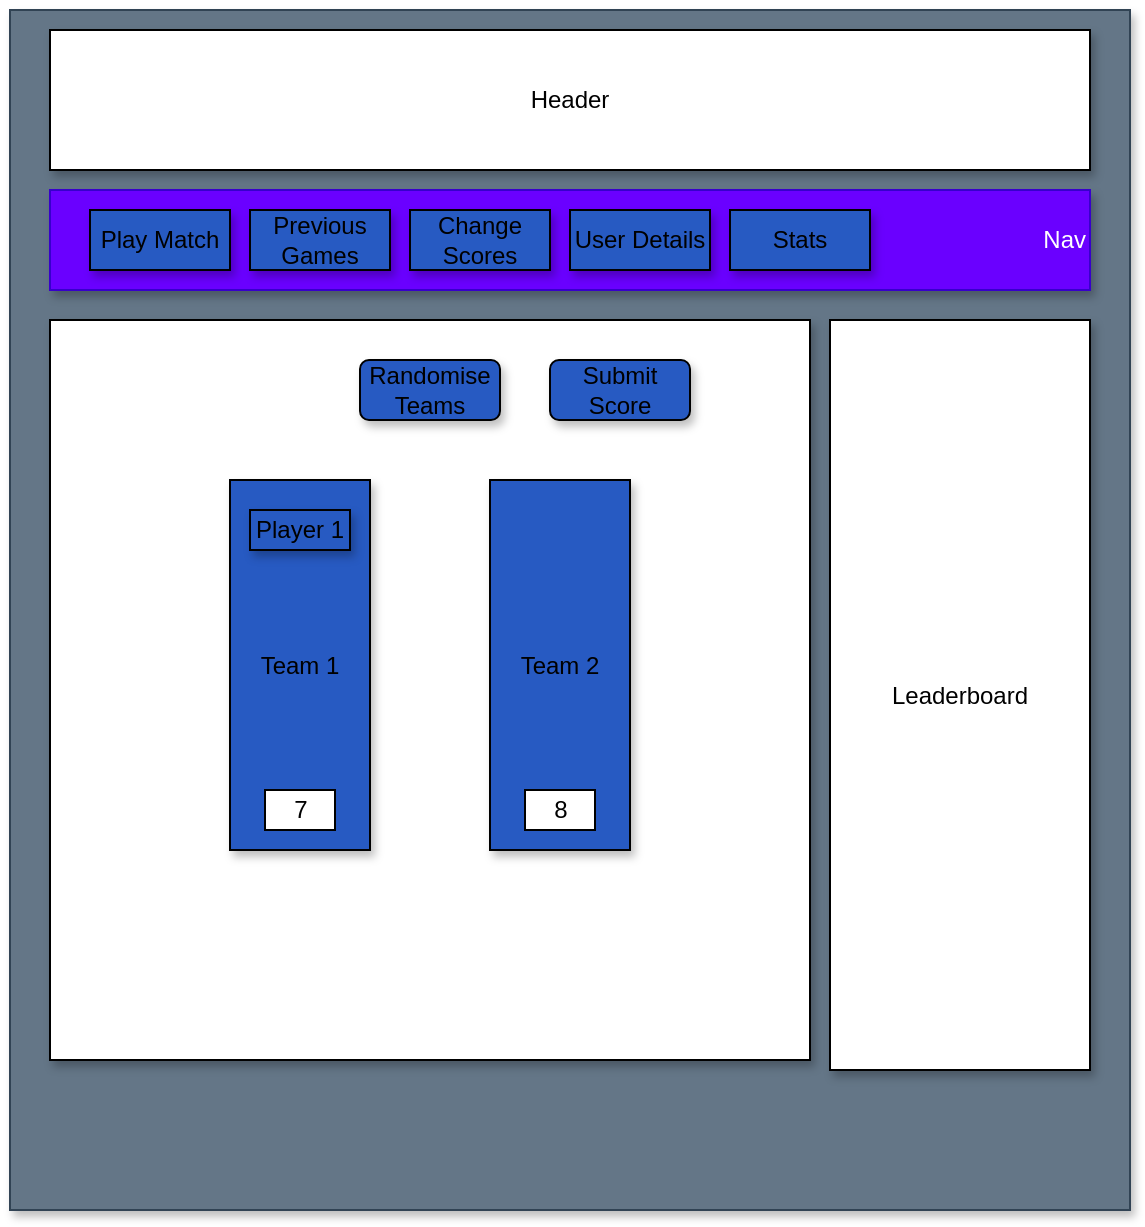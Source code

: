 <mxfile version="14.2.4" type="embed" pages="2">
    <diagram id="EX7O7wGmSMzRYAoEkmwf" name="Play Match">
        <mxGraphModel dx="554" dy="352" grid="1" gridSize="10" guides="1" tooltips="1" connect="1" arrows="1" fold="1" page="1" pageScale="1" pageWidth="827" pageHeight="1169" math="0" shadow="0">
            <root>
                <mxCell id="0"/>
                <mxCell id="1" parent="0"/>
                <mxCell id="3" value="" style="rounded=0;whiteSpace=wrap;html=1;fillColor=#647687;strokeColor=#314354;fontColor=#ffffff;shadow=1;" parent="1" vertex="1">
                    <mxGeometry x="40" y="40" width="560" height="600" as="geometry"/>
                </mxCell>
                <mxCell id="4" value="Header" style="rounded=0;whiteSpace=wrap;html=1;shadow=1;" parent="1" vertex="1">
                    <mxGeometry x="60" y="50" width="520" height="70" as="geometry"/>
                </mxCell>
                <mxCell id="5" value="Leaderboard" style="rounded=0;whiteSpace=wrap;html=1;shadow=1;align=center;" parent="1" vertex="1">
                    <mxGeometry x="450" y="195" width="130" height="375" as="geometry"/>
                </mxCell>
                <mxCell id="6" value="" style="rounded=0;whiteSpace=wrap;html=1;shadow=1;" parent="1" vertex="1">
                    <mxGeometry x="60" y="195" width="380" height="370" as="geometry"/>
                </mxCell>
                <mxCell id="8" value="Randomise Teams" style="rounded=1;whiteSpace=wrap;html=1;shadow=1;fillColor=#275AC2;" parent="1" vertex="1">
                    <mxGeometry x="215" y="215" width="70" height="30" as="geometry"/>
                </mxCell>
                <mxCell id="9" value="Team 1" style="rounded=0;whiteSpace=wrap;html=1;shadow=1;fillColor=#275AC2;" parent="1" vertex="1">
                    <mxGeometry x="150" y="275" width="70" height="185" as="geometry"/>
                </mxCell>
                <mxCell id="10" value="Team 2" style="rounded=0;whiteSpace=wrap;html=1;shadow=1;fillColor=#275AC2;" parent="1" vertex="1">
                    <mxGeometry x="280" y="275" width="70" height="185" as="geometry"/>
                </mxCell>
                <mxCell id="11" value="Nav" style="rounded=0;whiteSpace=wrap;html=1;shadow=1;fillColor=#6a00ff;align=right;strokeColor=#3700CC;fontColor=#ffffff;" parent="1" vertex="1">
                    <mxGeometry x="60" y="130" width="520" height="50" as="geometry"/>
                </mxCell>
                <mxCell id="12" value="Play Match" style="rounded=0;whiteSpace=wrap;html=1;shadow=1;fillColor=#275AC2;fontStyle=0" parent="1" vertex="1">
                    <mxGeometry x="80" y="140" width="70" height="30" as="geometry"/>
                </mxCell>
                <mxCell id="13" value="Previous Games" style="rounded=0;whiteSpace=wrap;html=1;shadow=1;fillColor=#275AC2;" parent="1" vertex="1">
                    <mxGeometry x="160" y="140" width="70" height="30" as="geometry"/>
                </mxCell>
                <mxCell id="14" value="Change Scores" style="rounded=0;whiteSpace=wrap;html=1;shadow=1;fillColor=#275AC2;" parent="1" vertex="1">
                    <mxGeometry x="240" y="140" width="70" height="30" as="geometry"/>
                </mxCell>
                <mxCell id="15" value="Player 1" style="rounded=0;whiteSpace=wrap;html=1;shadow=1;fillColor=#275AC2;" parent="1" vertex="1">
                    <mxGeometry x="160" y="290" width="50" height="20" as="geometry"/>
                </mxCell>
                <mxCell id="17" value="User Details" style="rounded=0;whiteSpace=wrap;html=1;shadow=1;fillColor=#275AC2;" parent="1" vertex="1">
                    <mxGeometry x="320" y="140" width="70" height="30" as="geometry"/>
                </mxCell>
                <mxCell id="20" value="Stats" style="rounded=0;whiteSpace=wrap;html=1;shadow=1;fillColor=#275AC2;" parent="1" vertex="1">
                    <mxGeometry x="400" y="140" width="70" height="30" as="geometry"/>
                </mxCell>
                <mxCell id="sb8f5rc8UFwBZprbgnkl-20" value="Submit Score" style="rounded=1;whiteSpace=wrap;html=1;shadow=1;fillColor=#275AC2;" parent="1" vertex="1">
                    <mxGeometry x="310" y="215" width="70" height="30" as="geometry"/>
                </mxCell>
                <mxCell id="sb8f5rc8UFwBZprbgnkl-21" value="7" style="rounded=0;whiteSpace=wrap;html=1;" parent="1" vertex="1">
                    <mxGeometry x="167.5" y="430" width="35" height="20" as="geometry"/>
                </mxCell>
                <mxCell id="sb8f5rc8UFwBZprbgnkl-22" value="8" style="rounded=0;whiteSpace=wrap;html=1;" parent="1" vertex="1">
                    <mxGeometry x="297.5" y="430" width="35" height="20" as="geometry"/>
                </mxCell>
            </root>
        </mxGraphModel>
    </diagram>
    <diagram id="klrtzxvpO0zY2hqCrRAs" name="Components">
        <mxGraphModel dx="1381" dy="352" grid="1" gridSize="10" guides="1" tooltips="1" connect="1" arrows="1" fold="1" page="1" pageScale="1" pageWidth="827" pageHeight="1169" math="0" shadow="0">
            <root>
                <mxCell id="4xzBtFbS2B7xA4DB1rYb-0"/>
                <mxCell id="4xzBtFbS2B7xA4DB1rYb-1" parent="4xzBtFbS2B7xA4DB1rYb-0"/>
                <mxCell id="s4Df126IDW3Jvy4lMxft-0" value="" style="rounded=0;whiteSpace=wrap;html=1;fillColor=#647687;strokeColor=#314354;fontColor=#ffffff;shadow=1;" parent="4xzBtFbS2B7xA4DB1rYb-1" vertex="1">
                    <mxGeometry x="-380" y="40" width="560" height="600" as="geometry"/>
                </mxCell>
                <mxCell id="s4Df126IDW3Jvy4lMxft-1" value="Header" style="rounded=0;whiteSpace=wrap;html=1;shadow=1;" parent="4xzBtFbS2B7xA4DB1rYb-1" vertex="1">
                    <mxGeometry x="-360" y="50" width="520" height="70" as="geometry"/>
                </mxCell>
                <mxCell id="s4Df126IDW3Jvy4lMxft-2" value="Leaderboard" style="rounded=0;whiteSpace=wrap;html=1;shadow=1;align=center;" parent="4xzBtFbS2B7xA4DB1rYb-1" vertex="1">
                    <mxGeometry x="30" y="195" width="130" height="375" as="geometry"/>
                </mxCell>
                <mxCell id="s4Df126IDW3Jvy4lMxft-3" value="" style="rounded=0;whiteSpace=wrap;html=1;shadow=1;" parent="4xzBtFbS2B7xA4DB1rYb-1" vertex="1">
                    <mxGeometry x="-360" y="195" width="380" height="370" as="geometry"/>
                </mxCell>
                <mxCell id="s4Df126IDW3Jvy4lMxft-4" value="Randomise Teams" style="rounded=1;whiteSpace=wrap;html=1;shadow=1;fillColor=#275AC2;" parent="4xzBtFbS2B7xA4DB1rYb-1" vertex="1">
                    <mxGeometry x="-205" y="215" width="70" height="30" as="geometry"/>
                </mxCell>
                <mxCell id="s4Df126IDW3Jvy4lMxft-5" value="Team 1" style="rounded=0;whiteSpace=wrap;html=1;shadow=1;fillColor=#275AC2;" parent="4xzBtFbS2B7xA4DB1rYb-1" vertex="1">
                    <mxGeometry x="-270" y="275" width="70" height="150" as="geometry"/>
                </mxCell>
                <mxCell id="s4Df126IDW3Jvy4lMxft-6" value="Team 2" style="rounded=0;whiteSpace=wrap;html=1;shadow=1;fillColor=#275AC2;" parent="4xzBtFbS2B7xA4DB1rYb-1" vertex="1">
                    <mxGeometry x="-140" y="275" width="70" height="150" as="geometry"/>
                </mxCell>
                <mxCell id="s4Df126IDW3Jvy4lMxft-7" value="Nav" style="rounded=0;whiteSpace=wrap;html=1;shadow=1;fillColor=#6a00ff;align=right;strokeColor=#3700CC;fontColor=#ffffff;" parent="4xzBtFbS2B7xA4DB1rYb-1" vertex="1">
                    <mxGeometry x="-360" y="130" width="520" height="50" as="geometry"/>
                </mxCell>
                <mxCell id="s4Df126IDW3Jvy4lMxft-8" value="Team Randomiser" style="rounded=0;whiteSpace=wrap;html=1;shadow=1;fillColor=#275AC2;fontStyle=0" parent="4xzBtFbS2B7xA4DB1rYb-1" vertex="1">
                    <mxGeometry x="-340" y="140" width="70" height="30" as="geometry"/>
                </mxCell>
                <mxCell id="s4Df126IDW3Jvy4lMxft-9" value="Previous Games" style="rounded=0;whiteSpace=wrap;html=1;shadow=1;fillColor=#275AC2;" parent="4xzBtFbS2B7xA4DB1rYb-1" vertex="1">
                    <mxGeometry x="-260" y="140" width="70" height="30" as="geometry"/>
                </mxCell>
                <mxCell id="s4Df126IDW3Jvy4lMxft-10" value="Start New Season" style="rounded=0;whiteSpace=wrap;html=1;shadow=1;fillColor=#275AC2;" parent="4xzBtFbS2B7xA4DB1rYb-1" vertex="1">
                    <mxGeometry x="-180" y="140" width="70" height="30" as="geometry"/>
                </mxCell>
                <mxCell id="s4Df126IDW3Jvy4lMxft-11" value="Player 1" style="rounded=0;whiteSpace=wrap;html=1;shadow=1;fillColor=#275AC2;" parent="4xzBtFbS2B7xA4DB1rYb-1" vertex="1">
                    <mxGeometry x="-260" y="290" width="50" height="20" as="geometry"/>
                </mxCell>
                <mxCell id="s4Df126IDW3Jvy4lMxft-12" value="User Details" style="rounded=0;whiteSpace=wrap;html=1;shadow=1;fillColor=#275AC2;" parent="4xzBtFbS2B7xA4DB1rYb-1" vertex="1">
                    <mxGeometry x="-100" y="140" width="70" height="30" as="geometry"/>
                </mxCell>
                <mxCell id="s4Df126IDW3Jvy4lMxft-13" value="Stats" style="rounded=0;whiteSpace=wrap;html=1;shadow=1;fillColor=#275AC2;" parent="4xzBtFbS2B7xA4DB1rYb-1" vertex="1">
                    <mxGeometry x="-20" y="140" width="70" height="30" as="geometry"/>
                </mxCell>
                <mxCell id="s4Df126IDW3Jvy4lMxft-14" value="App" style="html=1;" parent="4xzBtFbS2B7xA4DB1rYb-1" vertex="1">
                    <mxGeometry x="480" y="50" width="110" height="50" as="geometry"/>
                </mxCell>
                <mxCell id="s4Df126IDW3Jvy4lMxft-15" value="Header" style="html=1;" parent="4xzBtFbS2B7xA4DB1rYb-1" vertex="1">
                    <mxGeometry x="310" y="120" width="110" height="50" as="geometry"/>
                </mxCell>
                <mxCell id="s4Df126IDW3Jvy4lMxft-18" value="" style="edgeStyle=orthogonalEdgeStyle;rounded=0;orthogonalLoop=1;jettySize=auto;html=1;" parent="4xzBtFbS2B7xA4DB1rYb-1" source="s4Df126IDW3Jvy4lMxft-16" target="s4Df126IDW3Jvy4lMxft-17" edge="1">
                    <mxGeometry relative="1" as="geometry"/>
                </mxCell>
                <mxCell id="s4Df126IDW3Jvy4lMxft-16" value="Nav bar" style="html=1;" parent="4xzBtFbS2B7xA4DB1rYb-1" vertex="1">
                    <mxGeometry x="460" y="120" width="110" height="50" as="geometry"/>
                </mxCell>
                <mxCell id="s4Df126IDW3Jvy4lMxft-17" value="Nav buttons" style="html=1;" parent="4xzBtFbS2B7xA4DB1rYb-1" vertex="1">
                    <mxGeometry x="460" y="250" width="110" height="50" as="geometry"/>
                </mxCell>
                <mxCell id="s4Df126IDW3Jvy4lMxft-28" style="edgeStyle=orthogonalEdgeStyle;rounded=0;orthogonalLoop=1;jettySize=auto;html=1;exitX=0.5;exitY=1;exitDx=0;exitDy=0;entryX=0.5;entryY=0;entryDx=0;entryDy=0;" parent="4xzBtFbS2B7xA4DB1rYb-1" source="s4Df126IDW3Jvy4lMxft-19" target="s4Df126IDW3Jvy4lMxft-27" edge="1">
                    <mxGeometry relative="1" as="geometry"/>
                </mxCell>
                <mxCell id="s4Df126IDW3Jvy4lMxft-19" value="Leaderboard&lt;br&gt;(PlayerList)" style="html=1;" parent="4xzBtFbS2B7xA4DB1rYb-1" vertex="1">
                    <mxGeometry x="640" y="120" width="110" height="50" as="geometry"/>
                </mxCell>
                <mxCell id="s4Df126IDW3Jvy4lMxft-20" value="Main Content Container" style="html=1;" parent="4xzBtFbS2B7xA4DB1rYb-1" vertex="1">
                    <mxGeometry x="900" y="120" width="160" height="50" as="geometry"/>
                </mxCell>
                <mxCell id="s4Df126IDW3Jvy4lMxft-32" value="" style="edgeStyle=orthogonalEdgeStyle;rounded=0;orthogonalLoop=1;jettySize=auto;html=1;" parent="4xzBtFbS2B7xA4DB1rYb-1" source="s4Df126IDW3Jvy4lMxft-22" target="s4Df126IDW3Jvy4lMxft-31" edge="1">
                    <mxGeometry relative="1" as="geometry"/>
                </mxCell>
                <mxCell id="s4Df126IDW3Jvy4lMxft-22" value="Play Match" style="rounded=0;whiteSpace=wrap;html=1;shadow=1;fillColor=#275AC2;fontStyle=0" parent="4xzBtFbS2B7xA4DB1rYb-1" vertex="1">
                    <mxGeometry x="851" y="210" width="70" height="30" as="geometry"/>
                </mxCell>
                <mxCell id="s4Df126IDW3Jvy4lMxft-30" value="" style="edgeStyle=orthogonalEdgeStyle;rounded=0;orthogonalLoop=1;jettySize=auto;html=1;" parent="4xzBtFbS2B7xA4DB1rYb-1" source="s4Df126IDW3Jvy4lMxft-23" target="s4Df126IDW3Jvy4lMxft-29" edge="1">
                    <mxGeometry relative="1" as="geometry"/>
                </mxCell>
                <mxCell id="s4Df126IDW3Jvy4lMxft-23" value="Previous Games&lt;br&gt;(MatchesList)" style="rounded=0;whiteSpace=wrap;html=1;shadow=1;fillColor=#275AC2;" parent="4xzBtFbS2B7xA4DB1rYb-1" vertex="1">
                    <mxGeometry x="1080" y="190" width="70" height="50" as="geometry"/>
                </mxCell>
                <mxCell id="s4Df126IDW3Jvy4lMxft-24" value="Start New Season" style="rounded=0;whiteSpace=wrap;html=1;shadow=1;fillColor=#275AC2;" parent="4xzBtFbS2B7xA4DB1rYb-1" vertex="1">
                    <mxGeometry x="1160" y="210" width="139" height="30" as="geometry"/>
                </mxCell>
                <mxCell id="s4Df126IDW3Jvy4lMxft-27" value="PlayerDetails" style="html=1;" parent="4xzBtFbS2B7xA4DB1rYb-1" vertex="1">
                    <mxGeometry x="640" y="195" width="110" height="50" as="geometry"/>
                </mxCell>
                <mxCell id="s4Df126IDW3Jvy4lMxft-29" value="Match" style="rounded=0;whiteSpace=wrap;html=1;shadow=1;fillColor=#275AC2;" parent="4xzBtFbS2B7xA4DB1rYb-1" vertex="1">
                    <mxGeometry x="1080" y="320" width="70" height="30" as="geometry"/>
                </mxCell>
                <mxCell id="5OB2U7HGQe4Bm-PfABq8-1" value="" style="edgeStyle=orthogonalEdgeStyle;rounded=0;orthogonalLoop=1;jettySize=auto;html=1;" parent="4xzBtFbS2B7xA4DB1rYb-1" source="s4Df126IDW3Jvy4lMxft-31" target="5OB2U7HGQe4Bm-PfABq8-0" edge="1">
                    <mxGeometry relative="1" as="geometry"/>
                </mxCell>
                <mxCell id="s4Df126IDW3Jvy4lMxft-31" value="Match" style="rounded=0;whiteSpace=wrap;html=1;shadow=1;fillColor=#275AC2;fontStyle=0" parent="4xzBtFbS2B7xA4DB1rYb-1" vertex="1">
                    <mxGeometry x="851" y="320" width="70" height="30" as="geometry"/>
                </mxCell>
                <mxCell id="5OB2U7HGQe4Bm-PfABq8-3" value="" style="edgeStyle=orthogonalEdgeStyle;rounded=0;orthogonalLoop=1;jettySize=auto;html=1;" parent="4xzBtFbS2B7xA4DB1rYb-1" source="5OB2U7HGQe4Bm-PfABq8-0" target="5OB2U7HGQe4Bm-PfABq8-2" edge="1">
                    <mxGeometry relative="1" as="geometry"/>
                </mxCell>
                <mxCell id="5OB2U7HGQe4Bm-PfABq8-0" value="Team" style="rounded=0;whiteSpace=wrap;html=1;shadow=1;fillColor=#275AC2;fontStyle=0" parent="4xzBtFbS2B7xA4DB1rYb-1" vertex="1">
                    <mxGeometry x="851" y="430" width="70" height="30" as="geometry"/>
                </mxCell>
                <mxCell id="5OB2U7HGQe4Bm-PfABq8-2" value="Player" style="rounded=0;whiteSpace=wrap;html=1;shadow=1;fillColor=#275AC2;fontStyle=0" parent="4xzBtFbS2B7xA4DB1rYb-1" vertex="1">
                    <mxGeometry x="851" y="540" width="70" height="30" as="geometry"/>
                </mxCell>
                <mxCell id="5OB2U7HGQe4Bm-PfABq8-4" value="" style="edgeStyle=orthogonalEdgeStyle;rounded=0;orthogonalLoop=1;jettySize=auto;html=1;" parent="4xzBtFbS2B7xA4DB1rYb-1" source="5OB2U7HGQe4Bm-PfABq8-5" target="5OB2U7HGQe4Bm-PfABq8-6" edge="1">
                    <mxGeometry relative="1" as="geometry"/>
                </mxCell>
                <mxCell id="5OB2U7HGQe4Bm-PfABq8-5" value="Team" style="rounded=0;whiteSpace=wrap;html=1;shadow=1;fillColor=#275AC2;fontStyle=0" parent="4xzBtFbS2B7xA4DB1rYb-1" vertex="1">
                    <mxGeometry x="757" y="430" width="70" height="30" as="geometry"/>
                </mxCell>
                <mxCell id="5OB2U7HGQe4Bm-PfABq8-6" value="Player" style="rounded=0;whiteSpace=wrap;html=1;shadow=1;fillColor=#275AC2;fontStyle=0" parent="4xzBtFbS2B7xA4DB1rYb-1" vertex="1">
                    <mxGeometry x="757" y="540" width="70" height="30" as="geometry"/>
                </mxCell>
            </root>
        </mxGraphModel>
    </diagram>
</mxfile>